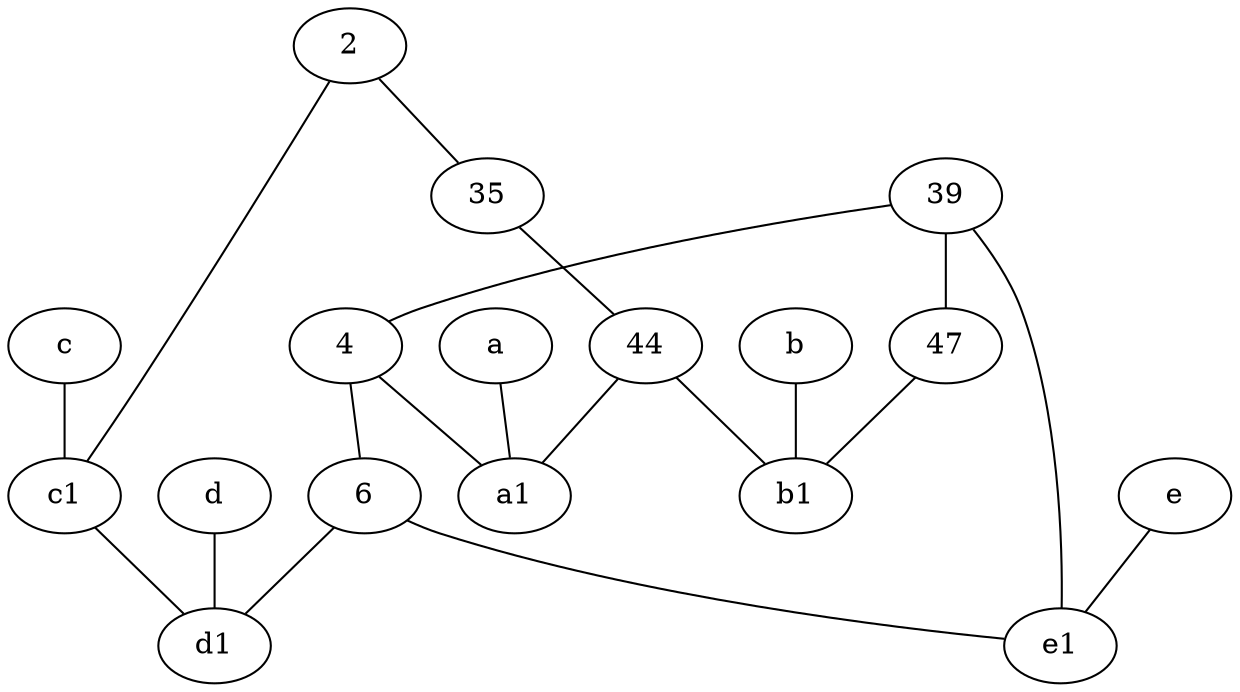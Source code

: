 graph {
	a [pos="8,2!"]
	d1 [pos="3,5!"]
	d [pos="2,5!"]
	e [pos="7,9!"]
	e1 [pos="7,7!"]
	b [pos="10,4!"]
	2
	4
	6
	c1 [pos="4.5,3!"]
	c [pos="4.5,2!"]
	44
	47
	b1 [pos="9,4!"]
	a1 [pos="8,3!"]
	39
	35
	c1 -- d1
	2 -- 35
	44 -- b1
	b -- b1
	6 -- e1
	e -- e1
	47 -- b1
	6 -- d1
	2 -- c1
	4 -- 6
	39 -- e1
	4 -- a1
	39 -- 47
	35 -- 44
	c -- c1
	44 -- a1
	d -- d1
	39 -- 4
	a -- a1
}
